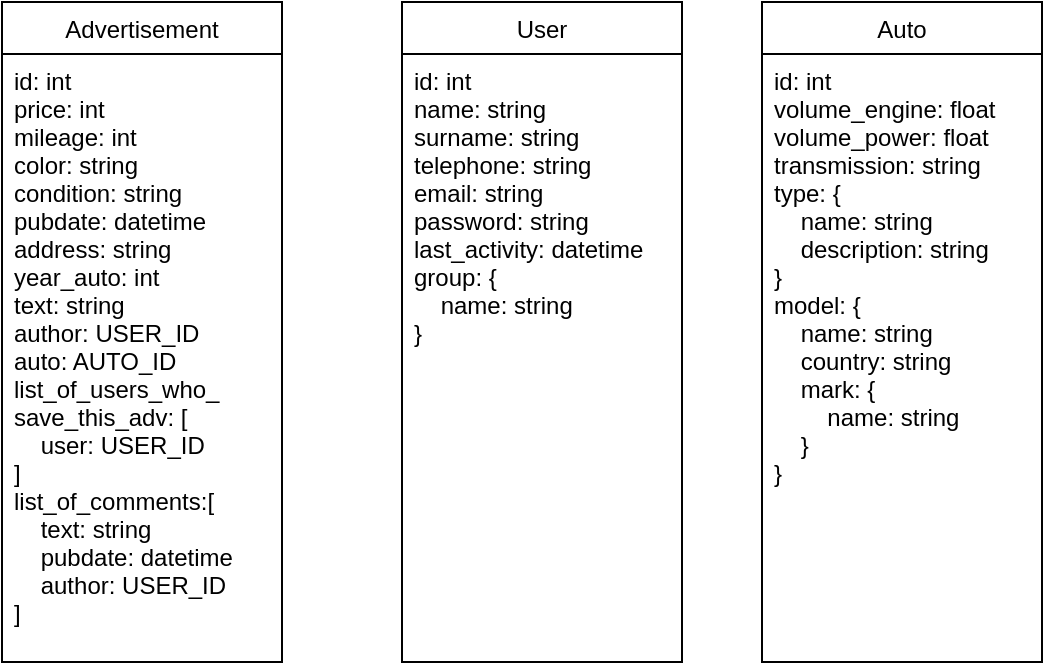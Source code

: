 <mxfile version="12.9.11" type="device"><diagram id="akCovei3jf_63_dMvTpo" name="Page-1"><mxGraphModel dx="835" dy="325" grid="1" gridSize="10" guides="1" tooltips="1" connect="1" arrows="1" fold="1" page="1" pageScale="1" pageWidth="827" pageHeight="1169" math="0" shadow="0"><root><mxCell id="0"/><mxCell id="1" parent="0"/><mxCell id="SV0l-hI6n3fNXOqXoy1f-1" value="Advertisement" style="swimlane;fontStyle=0;childLayout=stackLayout;horizontal=1;startSize=26;fillColor=none;horizontalStack=0;resizeParent=1;resizeParentMax=0;resizeLast=0;collapsible=1;marginBottom=0;" vertex="1" parent="1"><mxGeometry x="110" y="30" width="140" height="330" as="geometry"/></mxCell><mxCell id="SV0l-hI6n3fNXOqXoy1f-4" value="id: int&#10;price: int&#10;mileage: int&#10;color: string&#10;condition: string&#10;pubdate: datetime&#10;address: string&#10;year_auto: int&#10;text: string&#10;author: USER_ID&#10;auto: AUTO_ID&#10;list_of_users_who_&#10;save_this_adv: [&#10;    user: USER_ID&#10;]&#10;list_of_comments:[&#10;    text: string&#10;    pubdate: datetime&#10;    author: USER_ID&#10;]" style="text;strokeColor=none;fillColor=none;align=left;verticalAlign=top;spacingLeft=4;spacingRight=4;overflow=hidden;rotatable=0;points=[[0,0.5],[1,0.5]];portConstraint=eastwest;" vertex="1" parent="SV0l-hI6n3fNXOqXoy1f-1"><mxGeometry y="26" width="140" height="304" as="geometry"/></mxCell><mxCell id="SV0l-hI6n3fNXOqXoy1f-7" value="User" style="swimlane;fontStyle=0;childLayout=stackLayout;horizontal=1;startSize=26;fillColor=none;horizontalStack=0;resizeParent=1;resizeParentMax=0;resizeLast=0;collapsible=1;marginBottom=0;" vertex="1" parent="1"><mxGeometry x="310" y="30" width="140" height="330" as="geometry"/></mxCell><mxCell id="SV0l-hI6n3fNXOqXoy1f-8" value="id: int&#10;name: string&#10;surname: string&#10;telephone: string&#10;email: string&#10;password: string&#10;last_activity: datetime&#10;group: {&#10;    name: string&#10;}&#10;" style="text;strokeColor=none;fillColor=none;align=left;verticalAlign=top;spacingLeft=4;spacingRight=4;overflow=hidden;rotatable=0;points=[[0,0.5],[1,0.5]];portConstraint=eastwest;" vertex="1" parent="SV0l-hI6n3fNXOqXoy1f-7"><mxGeometry y="26" width="140" height="304" as="geometry"/></mxCell><mxCell id="SV0l-hI6n3fNXOqXoy1f-9" value="Auto" style="swimlane;fontStyle=0;childLayout=stackLayout;horizontal=1;startSize=26;fillColor=none;horizontalStack=0;resizeParent=1;resizeParentMax=0;resizeLast=0;collapsible=1;marginBottom=0;" vertex="1" parent="1"><mxGeometry x="490" y="30" width="140" height="330" as="geometry"/></mxCell><mxCell id="SV0l-hI6n3fNXOqXoy1f-10" value="id: int&#10;volume_engine: float&#10;volume_power: float&#10;transmission: string&#10;type: {&#10;    name: string&#10;    description: string&#10;}&#10;model: {&#10;    name: string&#10;    country: string&#10;    mark: {&#10;        name: string&#10;    }&#10;}&#10;" style="text;strokeColor=none;fillColor=none;align=left;verticalAlign=top;spacingLeft=4;spacingRight=4;overflow=hidden;rotatable=0;points=[[0,0.5],[1,0.5]];portConstraint=eastwest;" vertex="1" parent="SV0l-hI6n3fNXOqXoy1f-9"><mxGeometry y="26" width="140" height="304" as="geometry"/></mxCell></root></mxGraphModel></diagram></mxfile>